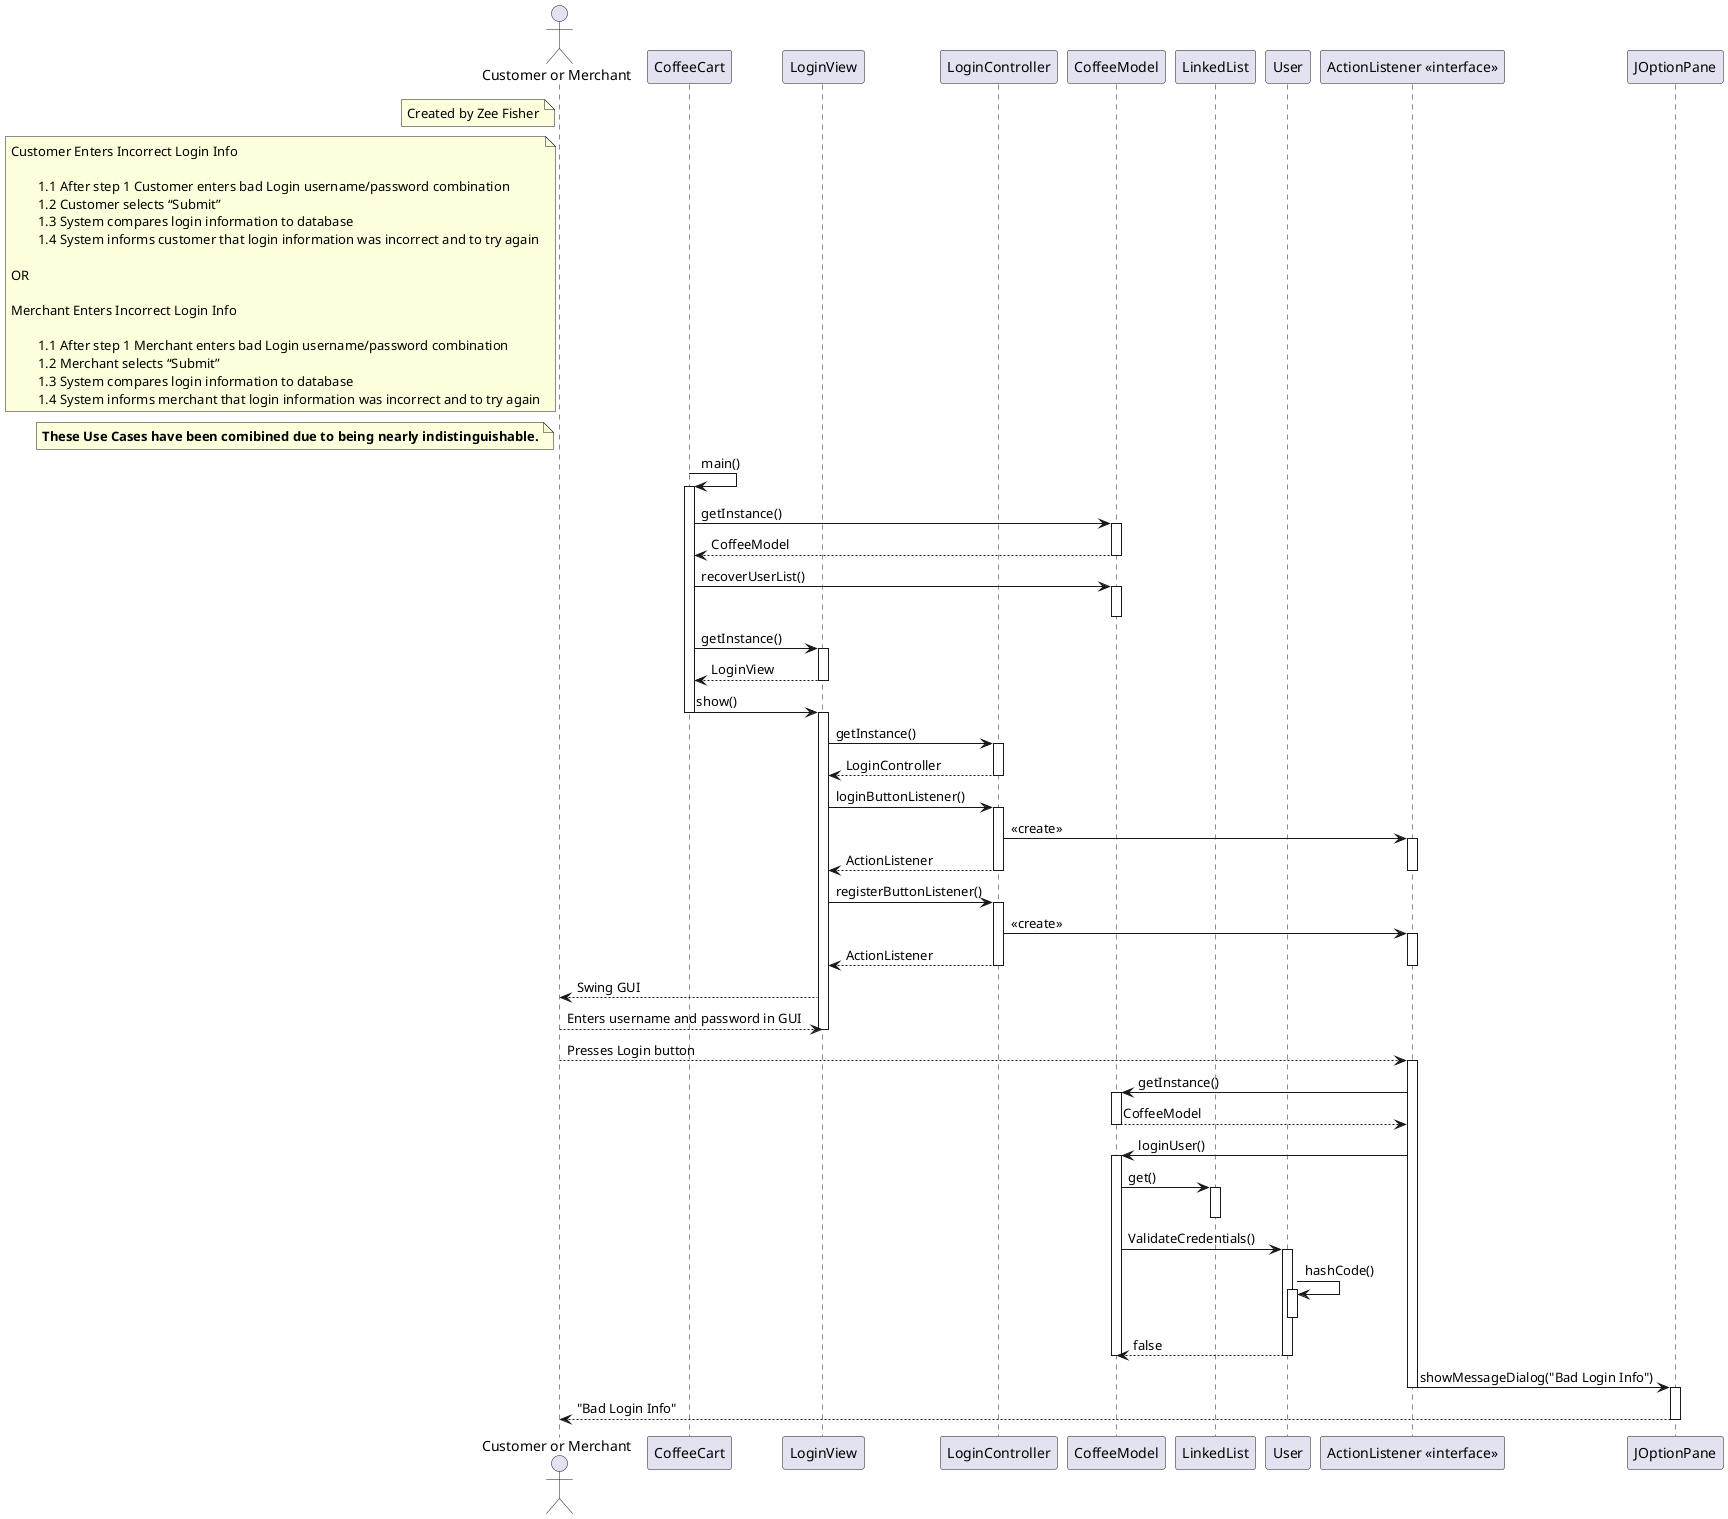@startuml

actor Customer as "Customer or Merchant"
participant CoffeeCart
participant LoginView
participant LoginController
participant CoffeeModel
participant LinkedList
participant User
participant "ActionListener <<interface>>" as ActionListener

note left of Customer
Created by Zee Fisher
end note

note left of Customer
Customer Enters Incorrect Login Info

	1.1 After step 1 Customer enters bad Login username/password combination
	1.2 Customer selects “Submit”
	1.3 System compares login information to database
	1.4 System informs customer that login information was incorrect and to try again

OR

Merchant Enters Incorrect Login Info

	1.1 After step 1 Merchant enters bad Login username/password combination
	1.2 Merchant selects “Submit”
	1.3 System compares login information to database
	1.4 System informs merchant that login information was incorrect and to try again
end note

note left of Customer
**These Use Cases have been comibined due to being nearly indistinguishable.**
end note

CoffeeCart -> CoffeeCart : main()
activate CoffeeCart
CoffeeCart -> CoffeeModel : getInstance()
activate CoffeeModel
CoffeeModel --> CoffeeCart : CoffeeModel
deactivate CoffeeModel
CoffeeCart -> CoffeeModel : recoverUserList()
activate CoffeeModel
deactivate CoffeeModel
CoffeeCart -> LoginView : getInstance()
activate LoginView
LoginView --> CoffeeCart : LoginView
deactivate LoginView
CoffeeCart -> LoginView : show()
deactivate CoffeeCart

activate LoginView
LoginView -> LoginController : getInstance()
activate LoginController
LoginController --> LoginView : LoginController
deactivate LoginController
LoginView -> LoginController : loginButtonListener()
activate LoginController
LoginController -> ActionListener : <<create>>
activate ActionListener
LoginController --> LoginView : ActionListener
deactivate ActionListener
deactivate LoginController
LoginView -> LoginController : registerButtonListener()
activate LoginController
LoginController -> ActionListener : <<create>>
activate ActionListener
LoginController --> LoginView : ActionListener
deactivate ActionListener
deactivate LoginController
LoginView --> Customer : Swing GUI
Customer --> LoginView : Enters username and password in GUI
deactivate LoginView
Customer --> ActionListener : Presses Login button

activate ActionListener
ActionListener -> CoffeeModel : getInstance()
activate CoffeeModel
CoffeeModel --> ActionListener : CoffeeModel
deactivate CoffeeModel
ActionListener -> CoffeeModel : loginUser()
activate CoffeeModel
CoffeeModel -> LinkedList : get()
activate LinkedList
deactivate LinkedList
CoffeeModel -> User : ValidateCredentials()
activate User
User -> User : hashCode()
activate User
deactivate User
User --> CoffeeModel : false
deactivate User
deactivate CoffeeModel
ActionListener -> JOptionPane : showMessageDialog("Bad Login Info")
deactivate ActionListener
activate JOptionPane
JOptionPane --> Customer : "Bad Login Info"
deactivate JOptionPane




@enduml

